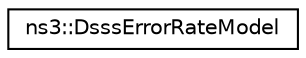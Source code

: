 digraph "Graphical Class Hierarchy"
{
 // LATEX_PDF_SIZE
  edge [fontname="Helvetica",fontsize="10",labelfontname="Helvetica",labelfontsize="10"];
  node [fontname="Helvetica",fontsize="10",shape=record];
  rankdir="LR";
  Node0 [label="ns3::DsssErrorRateModel",height=0.2,width=0.4,color="black", fillcolor="white", style="filled",URL="$classns3_1_1_dsss_error_rate_model.html",tooltip="an implementation of DSSS error rate model"];
}

